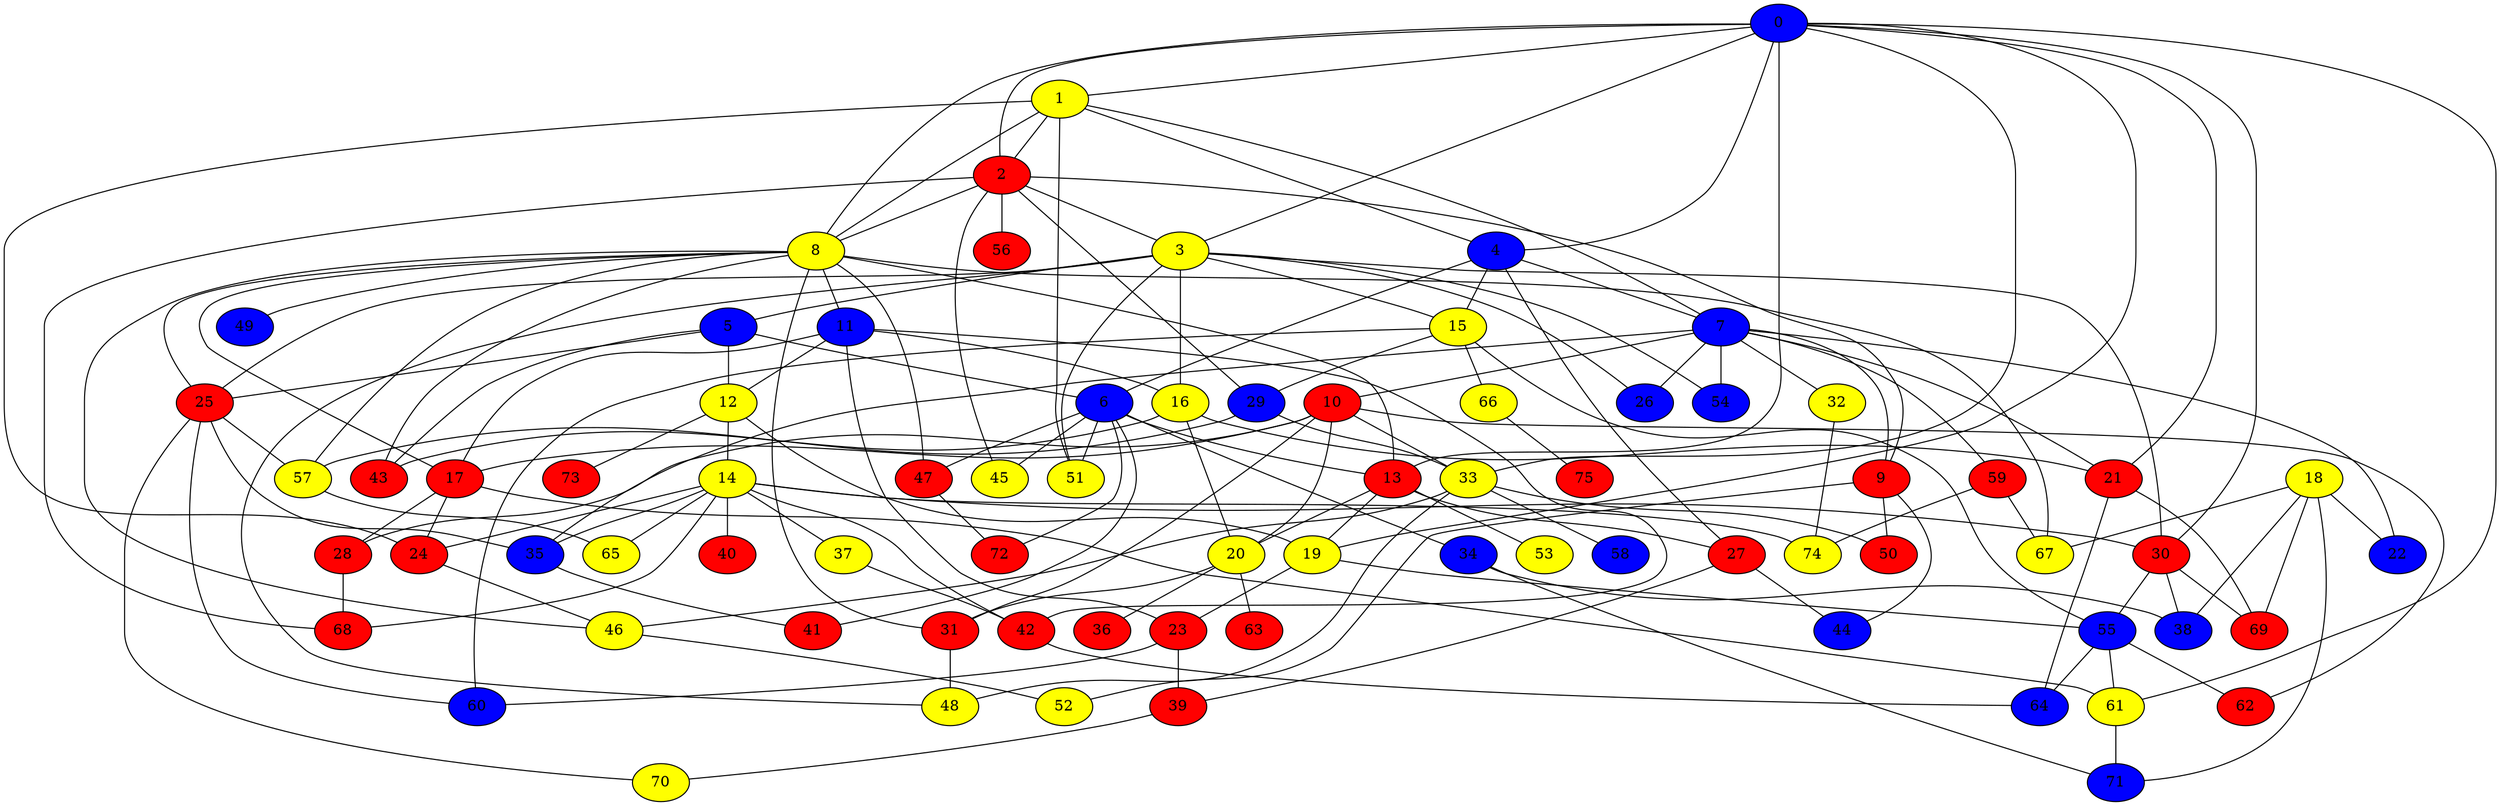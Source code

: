 graph {
0 [style = filled fillcolor = blue];
1 [style = filled fillcolor = yellow];
2 [style = filled fillcolor = red];
3 [style = filled fillcolor = yellow];
4 [style = filled fillcolor = blue];
5 [style = filled fillcolor = blue];
6 [style = filled fillcolor = blue];
7 [style = filled fillcolor = blue];
8 [style = filled fillcolor = yellow];
9 [style = filled fillcolor = red];
10 [style = filled fillcolor = red];
11 [style = filled fillcolor = blue];
12 [style = filled fillcolor = yellow];
13 [style = filled fillcolor = red];
14 [style = filled fillcolor = yellow];
15 [style = filled fillcolor = yellow];
16 [style = filled fillcolor = yellow];
17 [style = filled fillcolor = red];
18 [style = filled fillcolor = yellow];
19 [style = filled fillcolor = yellow];
20 [style = filled fillcolor = yellow];
21 [style = filled fillcolor = red];
22 [style = filled fillcolor = blue];
23 [style = filled fillcolor = red];
24 [style = filled fillcolor = red];
25 [style = filled fillcolor = red];
26 [style = filled fillcolor = blue];
27 [style = filled fillcolor = red];
28 [style = filled fillcolor = red];
29 [style = filled fillcolor = blue];
30 [style = filled fillcolor = red];
31 [style = filled fillcolor = red];
32 [style = filled fillcolor = yellow];
33 [style = filled fillcolor = yellow];
34 [style = filled fillcolor = blue];
35 [style = filled fillcolor = blue];
36 [style = filled fillcolor = red];
37 [style = filled fillcolor = yellow];
38 [style = filled fillcolor = blue];
39 [style = filled fillcolor = red];
40 [style = filled fillcolor = red];
41 [style = filled fillcolor = red];
42 [style = filled fillcolor = red];
43 [style = filled fillcolor = red];
44 [style = filled fillcolor = blue];
45 [style = filled fillcolor = yellow];
46 [style = filled fillcolor = yellow];
47 [style = filled fillcolor = red];
48 [style = filled fillcolor = yellow];
49 [style = filled fillcolor = blue];
50 [style = filled fillcolor = red];
51 [style = filled fillcolor = yellow];
52 [style = filled fillcolor = yellow];
53 [style = filled fillcolor = yellow];
54 [style = filled fillcolor = blue];
55 [style = filled fillcolor = blue];
56 [style = filled fillcolor = red];
57 [style = filled fillcolor = yellow];
58 [style = filled fillcolor = blue];
59 [style = filled fillcolor = red];
60 [style = filled fillcolor = blue];
61 [style = filled fillcolor = yellow];
62 [style = filled fillcolor = red];
63 [style = filled fillcolor = red];
64 [style = filled fillcolor = blue];
65 [style = filled fillcolor = yellow];
66 [style = filled fillcolor = yellow];
67 [style = filled fillcolor = yellow];
68 [style = filled fillcolor = red];
69 [style = filled fillcolor = red];
70 [style = filled fillcolor = yellow];
71 [style = filled fillcolor = blue];
72 [style = filled fillcolor = red];
73 [style = filled fillcolor = red];
74 [style = filled fillcolor = yellow];
75 [style = filled fillcolor = red];
0 -- 3;
0 -- 2;
0 -- 1;
0 -- 4;
0 -- 8;
0 -- 13;
0 -- 19;
0 -- 21;
0 -- 30;
0 -- 33;
0 -- 61;
1 -- 2;
1 -- 4;
1 -- 7;
1 -- 8;
1 -- 24;
1 -- 51;
2 -- 3;
2 -- 8;
2 -- 9;
2 -- 29;
2 -- 45;
2 -- 56;
2 -- 68;
3 -- 5;
3 -- 15;
3 -- 16;
3 -- 25;
3 -- 26;
3 -- 30;
3 -- 48;
3 -- 51;
3 -- 54;
4 -- 6;
4 -- 7;
4 -- 15;
4 -- 27;
5 -- 6;
5 -- 12;
5 -- 25;
5 -- 43;
6 -- 13;
6 -- 34;
6 -- 41;
6 -- 45;
6 -- 47;
6 -- 51;
6 -- 72;
7 -- 9;
7 -- 10;
7 -- 21;
7 -- 22;
7 -- 26;
7 -- 32;
7 -- 35;
7 -- 54;
7 -- 59;
8 -- 11;
8 -- 13;
8 -- 17;
8 -- 25;
8 -- 31;
8 -- 43;
8 -- 46;
8 -- 47;
8 -- 49;
8 -- 57;
8 -- 67;
9 -- 44;
9 -- 50;
9 -- 52;
10 -- 17;
10 -- 20;
10 -- 28;
10 -- 31;
10 -- 33;
10 -- 62;
11 -- 12;
11 -- 16;
11 -- 17;
11 -- 23;
11 -- 42;
12 -- 14;
12 -- 19;
12 -- 73;
13 -- 19;
13 -- 20;
13 -- 27;
13 -- 53;
14 -- 24;
14 -- 30;
14 -- 35;
14 -- 37;
14 -- 40;
14 -- 42;
14 -- 65;
14 -- 68;
14 -- 74;
15 -- 29;
15 -- 55;
15 -- 60;
15 -- 66;
16 -- 20;
16 -- 21;
16 -- 43;
17 -- 24;
17 -- 28;
17 -- 61;
18 -- 22;
18 -- 38;
18 -- 67;
18 -- 69;
18 -- 71;
19 -- 23;
19 -- 55;
20 -- 31;
20 -- 36;
20 -- 63;
21 -- 64;
21 -- 69;
23 -- 39;
23 -- 60;
24 -- 46;
25 -- 35;
25 -- 57;
25 -- 60;
25 -- 70;
27 -- 39;
27 -- 44;
28 -- 68;
29 -- 33;
29 -- 57;
30 -- 38;
30 -- 55;
30 -- 69;
31 -- 48;
32 -- 74;
33 -- 46;
33 -- 48;
33 -- 50;
33 -- 58;
34 -- 38;
34 -- 71;
35 -- 41;
37 -- 42;
39 -- 70;
42 -- 64;
46 -- 52;
47 -- 72;
55 -- 61;
55 -- 62;
55 -- 64;
57 -- 65;
59 -- 67;
59 -- 74;
61 -- 71;
66 -- 75;
}
